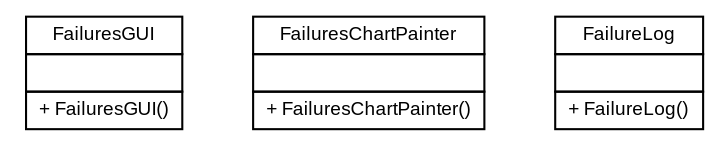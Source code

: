 #!/usr/local/bin/dot
#
# Class diagram 
# Generated by UMLGraph version 5.1 (http://www.umlgraph.org/)
#

digraph G {
	edge [fontname="arial",fontsize=10,labelfontname="arial",labelfontsize=10];
	node [fontname="arial",fontsize=10,shape=plaintext];
	nodesep=0.25;
	ranksep=0.5;
	// es.upm.dit.gsi.shanks.model.test.steppable.FailuresGUI
	c1652 [label=<<table title="es.upm.dit.gsi.shanks.model.test.steppable.FailuresGUI" border="0" cellborder="1" cellspacing="0" cellpadding="2" port="p" href="./FailuresGUI.html">
		<tr><td><table border="0" cellspacing="0" cellpadding="1">
<tr><td align="center" balign="center"> FailuresGUI </td></tr>
		</table></td></tr>
		<tr><td><table border="0" cellspacing="0" cellpadding="1">
<tr><td align="left" balign="left">  </td></tr>
		</table></td></tr>
		<tr><td><table border="0" cellspacing="0" cellpadding="1">
<tr><td align="left" balign="left"> + FailuresGUI() </td></tr>
		</table></td></tr>
		</table>>, fontname="arial", fontcolor="black", fontsize=9.0];
	// es.upm.dit.gsi.shanks.model.test.steppable.FailuresChartPainter
	c1653 [label=<<table title="es.upm.dit.gsi.shanks.model.test.steppable.FailuresChartPainter" border="0" cellborder="1" cellspacing="0" cellpadding="2" port="p" href="./FailuresChartPainter.html">
		<tr><td><table border="0" cellspacing="0" cellpadding="1">
<tr><td align="center" balign="center"> FailuresChartPainter </td></tr>
		</table></td></tr>
		<tr><td><table border="0" cellspacing="0" cellpadding="1">
<tr><td align="left" balign="left">  </td></tr>
		</table></td></tr>
		<tr><td><table border="0" cellspacing="0" cellpadding="1">
<tr><td align="left" balign="left"> + FailuresChartPainter() </td></tr>
		</table></td></tr>
		</table>>, fontname="arial", fontcolor="black", fontsize=9.0];
	// es.upm.dit.gsi.shanks.model.test.steppable.FailureLog
	c1654 [label=<<table title="es.upm.dit.gsi.shanks.model.test.steppable.FailureLog" border="0" cellborder="1" cellspacing="0" cellpadding="2" port="p" href="./FailureLog.html">
		<tr><td><table border="0" cellspacing="0" cellpadding="1">
<tr><td align="center" balign="center"> FailureLog </td></tr>
		</table></td></tr>
		<tr><td><table border="0" cellspacing="0" cellpadding="1">
<tr><td align="left" balign="left">  </td></tr>
		</table></td></tr>
		<tr><td><table border="0" cellspacing="0" cellpadding="1">
<tr><td align="left" balign="left"> + FailureLog() </td></tr>
		</table></td></tr>
		</table>>, fontname="arial", fontcolor="black", fontsize=9.0];
}

